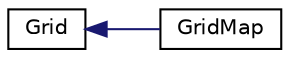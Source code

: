 digraph "Graphical Class Hierarchy"
{
  edge [fontname="Helvetica",fontsize="10",labelfontname="Helvetica",labelfontsize="10"];
  node [fontname="Helvetica",fontsize="10",shape=record];
  rankdir="LR";
  Node0 [label="Grid",height=0.2,width=0.4,color="black", fillcolor="white", style="filled",URL="$classGrid.html"];
  Node0 -> Node1 [dir="back",color="midnightblue",fontsize="10",style="solid",fontname="Helvetica"];
  Node1 [label="GridMap",height=0.2,width=0.4,color="black", fillcolor="white", style="filled",URL="$classGridMap.html"];
}
